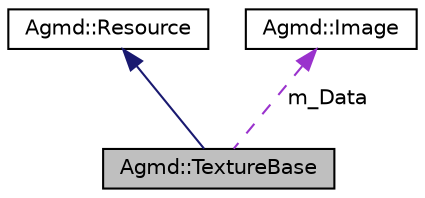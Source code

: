 digraph "Agmd::TextureBase"
{
  edge [fontname="Helvetica",fontsize="10",labelfontname="Helvetica",labelfontsize="10"];
  node [fontname="Helvetica",fontsize="10",shape=record];
  Node1 [label="Agmd::TextureBase",height=0.2,width=0.4,color="black", fillcolor="grey75", style="filled" fontcolor="black"];
  Node2 -> Node1 [dir="back",color="midnightblue",fontsize="10",style="solid",fontname="Helvetica"];
  Node2 [label="Agmd::Resource",height=0.2,width=0.4,color="black", fillcolor="white", style="filled",URL="$class_agmd_1_1_resource.html"];
  Node3 -> Node1 [dir="back",color="darkorchid3",fontsize="10",style="dashed",label=" m_Data" ,fontname="Helvetica"];
  Node3 [label="Agmd::Image",height=0.2,width=0.4,color="black", fillcolor="white", style="filled",URL="$class_agmd_1_1_image.html"];
}
